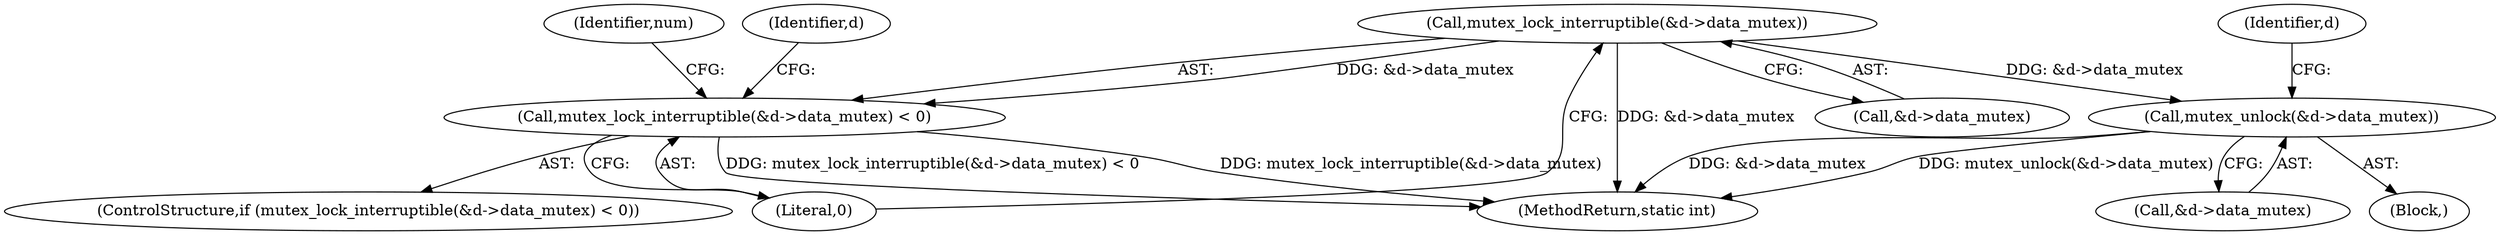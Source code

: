 digraph "0_linux_606142af57dad981b78707234cfbd15f9f7b7125_1@API" {
"1000137" [label="(Call,mutex_lock_interruptible(&d->data_mutex))"];
"1000136" [label="(Call,mutex_lock_interruptible(&d->data_mutex) < 0)"];
"1000439" [label="(Call,mutex_unlock(&d->data_mutex))"];
"1000447" [label="(Identifier,d)"];
"1000439" [label="(Call,mutex_unlock(&d->data_mutex))"];
"1000136" [label="(Call,mutex_lock_interruptible(&d->data_mutex) < 0)"];
"1000451" [label="(MethodReturn,static int)"];
"1000135" [label="(ControlStructure,if (mutex_lock_interruptible(&d->data_mutex) < 0))"];
"1000440" [label="(Call,&d->data_mutex)"];
"1000106" [label="(Block,)"];
"1000137" [label="(Call,mutex_lock_interruptible(&d->data_mutex))"];
"1000142" [label="(Literal,0)"];
"1000138" [label="(Call,&d->data_mutex)"];
"1000153" [label="(Identifier,num)"];
"1000147" [label="(Identifier,d)"];
"1000137" -> "1000136"  [label="AST: "];
"1000137" -> "1000138"  [label="CFG: "];
"1000138" -> "1000137"  [label="AST: "];
"1000142" -> "1000137"  [label="CFG: "];
"1000137" -> "1000451"  [label="DDG: &d->data_mutex"];
"1000137" -> "1000136"  [label="DDG: &d->data_mutex"];
"1000137" -> "1000439"  [label="DDG: &d->data_mutex"];
"1000136" -> "1000135"  [label="AST: "];
"1000136" -> "1000142"  [label="CFG: "];
"1000142" -> "1000136"  [label="AST: "];
"1000147" -> "1000136"  [label="CFG: "];
"1000153" -> "1000136"  [label="CFG: "];
"1000136" -> "1000451"  [label="DDG: mutex_lock_interruptible(&d->data_mutex) < 0"];
"1000136" -> "1000451"  [label="DDG: mutex_lock_interruptible(&d->data_mutex)"];
"1000439" -> "1000106"  [label="AST: "];
"1000439" -> "1000440"  [label="CFG: "];
"1000440" -> "1000439"  [label="AST: "];
"1000447" -> "1000439"  [label="CFG: "];
"1000439" -> "1000451"  [label="DDG: &d->data_mutex"];
"1000439" -> "1000451"  [label="DDG: mutex_unlock(&d->data_mutex)"];
}
